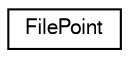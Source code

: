 digraph "Graphical Class Hierarchy"
{
  edge [fontname="FreeSans",fontsize="10",labelfontname="FreeSans",labelfontsize="10"];
  node [fontname="FreeSans",fontsize="10",shape=record];
  rankdir="LR";
  Node0 [label="FilePoint",height=0.2,width=0.4,color="black", fillcolor="white", style="filled",URL="$structFilePoint.html"];
}

